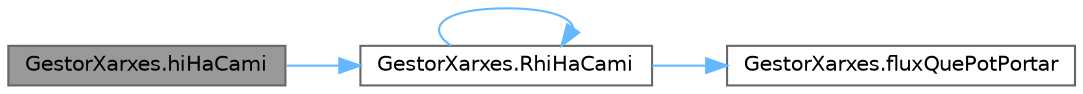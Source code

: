 digraph "GestorXarxes.hiHaCami"
{
 // LATEX_PDF_SIZE
  bgcolor="transparent";
  edge [fontname=Helvetica,fontsize=10,labelfontname=Helvetica,labelfontsize=10];
  node [fontname=Helvetica,fontsize=10,shape=box,height=0.2,width=0.4];
  rankdir="LR";
  Node1 [id="Node000001",label="GestorXarxes.hiHaCami",height=0.2,width=0.4,color="gray40", fillcolor="grey60", style="filled", fontcolor="black",tooltip="Camí de n1 a n2."];
  Node1 -> Node2 [id="edge1_Node000001_Node000002",color="steelblue1",style="solid",tooltip=" "];
  Node2 [id="Node000002",label="GestorXarxes.RhiHaCami",height=0.2,width=0.4,color="grey40", fillcolor="white", style="filled",URL="$class_gestor_xarxes.html#a691d6b6cc58b192cd3bd1a67ba116300",tooltip="Retorna si hi ha camí de n1 a n2."];
  Node2 -> Node3 [id="edge2_Node000002_Node000003",color="steelblue1",style="solid",tooltip=" "];
  Node3 [id="Node000003",label="GestorXarxes.fluxQuePotPortar",height=0.2,width=0.4,color="grey40", fillcolor="white", style="filled",URL="$class_gestor_xarxes.html#a63fec1e61150e63c401b34a414c67b83",tooltip="Flux que pot portar."];
  Node2 -> Node2 [id="edge3_Node000002_Node000002",color="steelblue1",style="solid",tooltip=" "];
}
